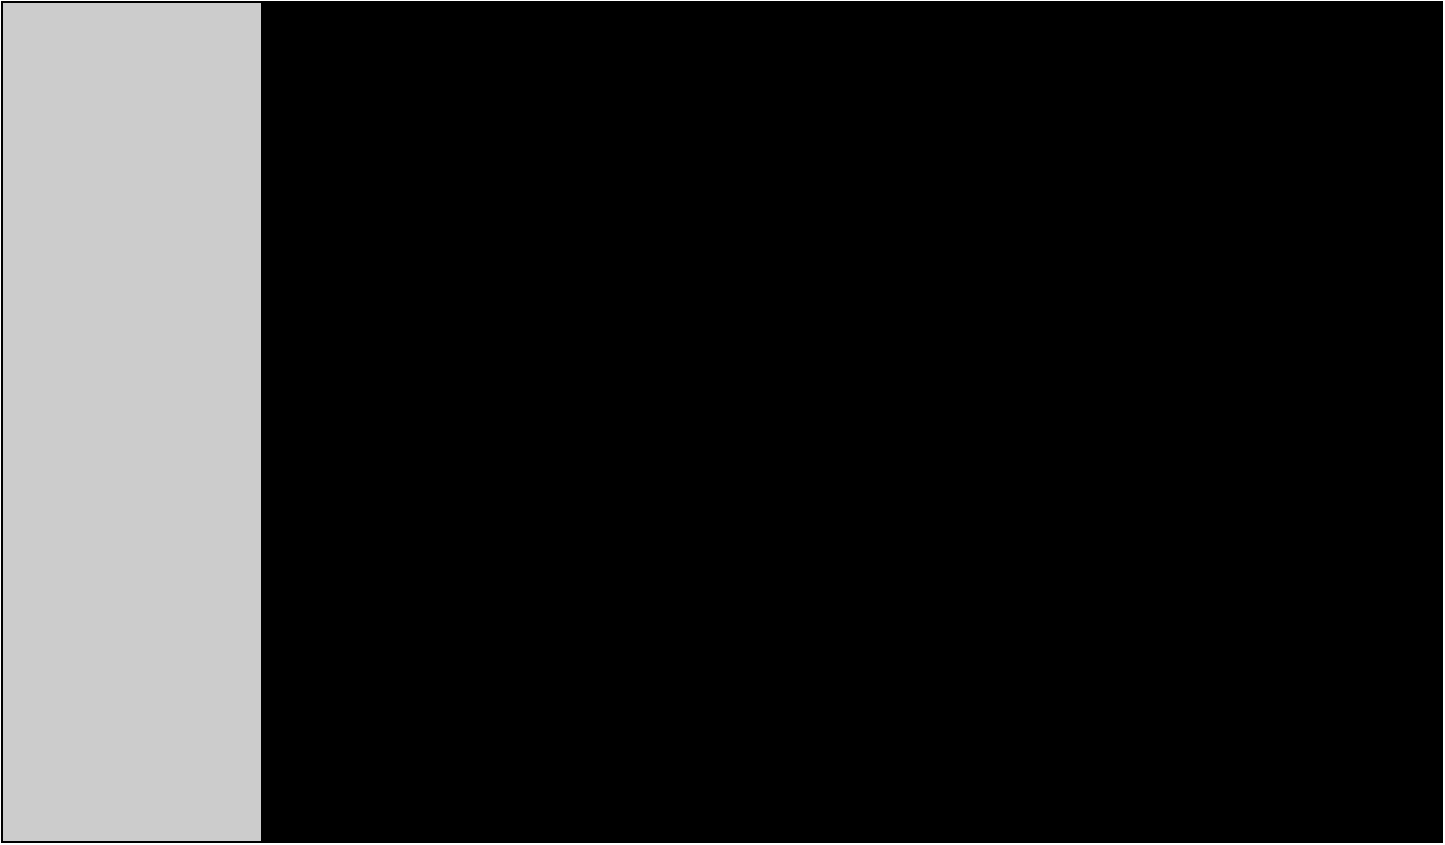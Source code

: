 <mxfile version="24.0.7" type="device">
  <diagram name="Page-1" id="2gDWj9k9RF6HO6bdDUmu">
    <mxGraphModel dx="713" dy="632" grid="1" gridSize="10" guides="1" tooltips="1" connect="1" arrows="1" fold="1" page="1" pageScale="1" pageWidth="850" pageHeight="1100" math="0" shadow="0">
      <root>
        <mxCell id="0" />
        <mxCell id="1" parent="0" />
        <mxCell id="jFAVg3Ne3R_NHwahTMIC-1" value="" style="rounded=0;whiteSpace=wrap;html=1;fillColor=#000000;" parent="1" vertex="1">
          <mxGeometry width="720" height="420" as="geometry" />
        </mxCell>
        <mxCell id="jFAVg3Ne3R_NHwahTMIC-2" value="" style="rounded=0;whiteSpace=wrap;html=1;fillColor=#CCCCCC;" parent="1" vertex="1">
          <mxGeometry width="130" height="420" as="geometry" />
        </mxCell>
      </root>
    </mxGraphModel>
  </diagram>
</mxfile>
